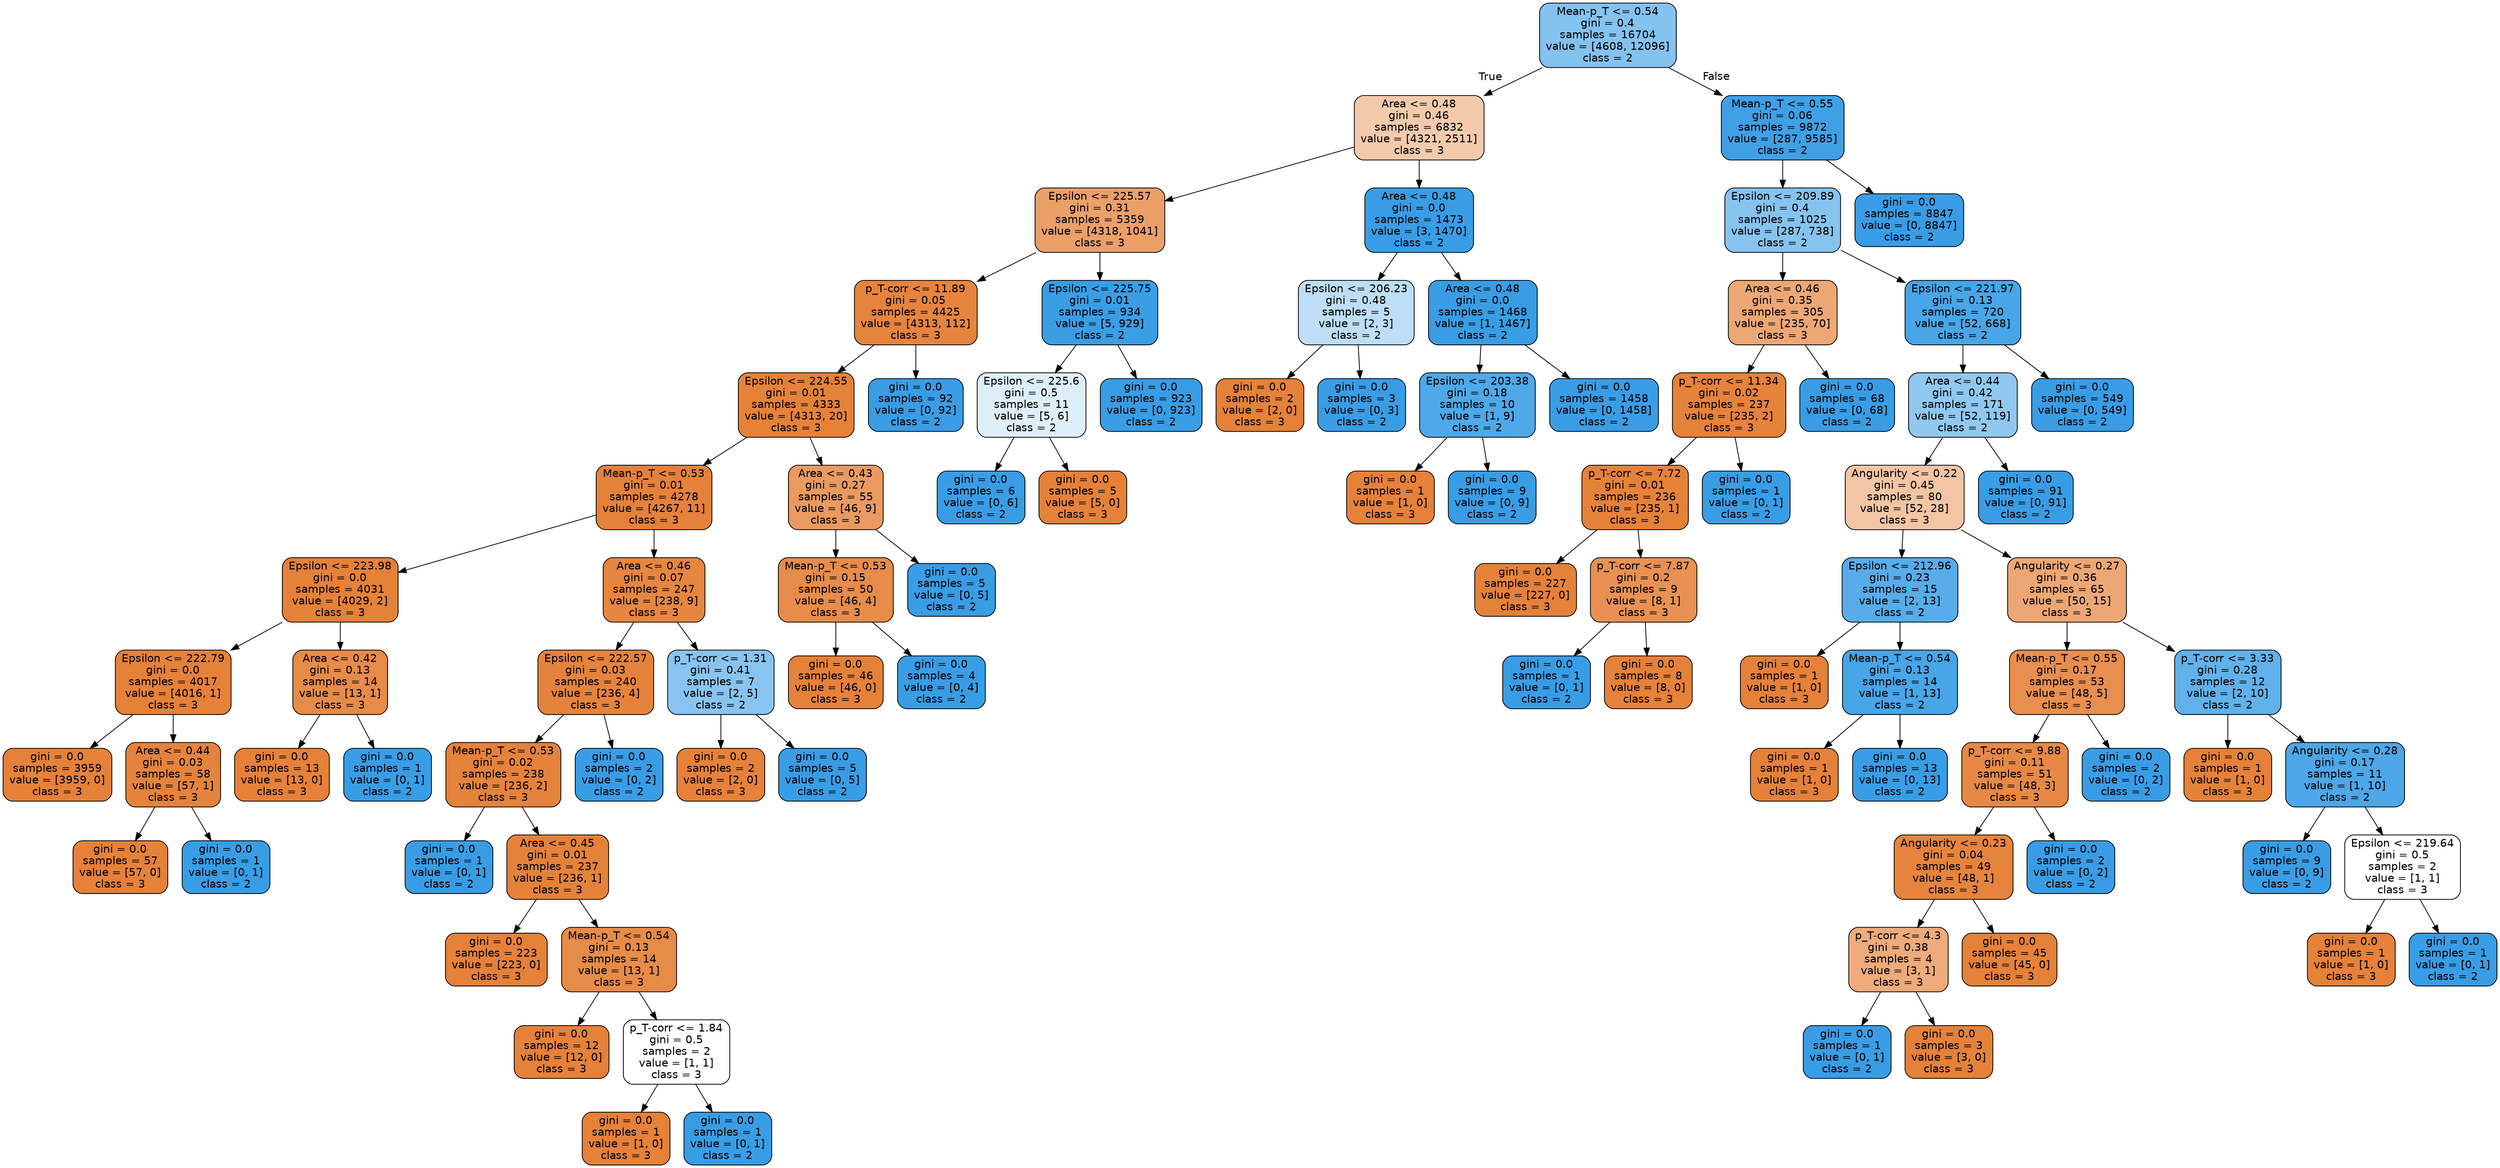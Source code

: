 digraph Tree {
node [shape=box, style="filled, rounded", color="black", fontname=helvetica] ;
edge [fontname=helvetica] ;
0 [label="Mean-p_T <= 0.54\ngini = 0.4\nsamples = 16704\nvalue = [4608, 12096]\nclass = 2", fillcolor="#84c2ef"] ;
1 [label="Area <= 0.48\ngini = 0.46\nsamples = 6832\nvalue = [4321, 2511]\nclass = 3", fillcolor="#f4caac"] ;
0 -> 1 [labeldistance=2.5, labelangle=45, headlabel="True"] ;
2 [label="Epsilon <= 225.57\ngini = 0.31\nsamples = 5359\nvalue = [4318, 1041]\nclass = 3", fillcolor="#eb9f69"] ;
1 -> 2 ;
3 [label="p_T-corr <= 11.89\ngini = 0.05\nsamples = 4425\nvalue = [4313, 112]\nclass = 3", fillcolor="#e6843e"] ;
2 -> 3 ;
4 [label="Epsilon <= 224.55\ngini = 0.01\nsamples = 4333\nvalue = [4313, 20]\nclass = 3", fillcolor="#e5823a"] ;
3 -> 4 ;
5 [label="Mean-p_T <= 0.53\ngini = 0.01\nsamples = 4278\nvalue = [4267, 11]\nclass = 3", fillcolor="#e5813a"] ;
4 -> 5 ;
6 [label="Epsilon <= 223.98\ngini = 0.0\nsamples = 4031\nvalue = [4029, 2]\nclass = 3", fillcolor="#e58139"] ;
5 -> 6 ;
7 [label="Epsilon <= 222.79\ngini = 0.0\nsamples = 4017\nvalue = [4016, 1]\nclass = 3", fillcolor="#e58139"] ;
6 -> 7 ;
8 [label="gini = 0.0\nsamples = 3959\nvalue = [3959, 0]\nclass = 3", fillcolor="#e58139"] ;
7 -> 8 ;
9 [label="Area <= 0.44\ngini = 0.03\nsamples = 58\nvalue = [57, 1]\nclass = 3", fillcolor="#e5833c"] ;
7 -> 9 ;
10 [label="gini = 0.0\nsamples = 57\nvalue = [57, 0]\nclass = 3", fillcolor="#e58139"] ;
9 -> 10 ;
11 [label="gini = 0.0\nsamples = 1\nvalue = [0, 1]\nclass = 2", fillcolor="#399de5"] ;
9 -> 11 ;
12 [label="Area <= 0.42\ngini = 0.13\nsamples = 14\nvalue = [13, 1]\nclass = 3", fillcolor="#e78b48"] ;
6 -> 12 ;
13 [label="gini = 0.0\nsamples = 13\nvalue = [13, 0]\nclass = 3", fillcolor="#e58139"] ;
12 -> 13 ;
14 [label="gini = 0.0\nsamples = 1\nvalue = [0, 1]\nclass = 2", fillcolor="#399de5"] ;
12 -> 14 ;
15 [label="Area <= 0.46\ngini = 0.07\nsamples = 247\nvalue = [238, 9]\nclass = 3", fillcolor="#e68640"] ;
5 -> 15 ;
16 [label="Epsilon <= 222.57\ngini = 0.03\nsamples = 240\nvalue = [236, 4]\nclass = 3", fillcolor="#e5833c"] ;
15 -> 16 ;
17 [label="Mean-p_T <= 0.53\ngini = 0.02\nsamples = 238\nvalue = [236, 2]\nclass = 3", fillcolor="#e5823b"] ;
16 -> 17 ;
18 [label="gini = 0.0\nsamples = 1\nvalue = [0, 1]\nclass = 2", fillcolor="#399de5"] ;
17 -> 18 ;
19 [label="Area <= 0.45\ngini = 0.01\nsamples = 237\nvalue = [236, 1]\nclass = 3", fillcolor="#e5823a"] ;
17 -> 19 ;
20 [label="gini = 0.0\nsamples = 223\nvalue = [223, 0]\nclass = 3", fillcolor="#e58139"] ;
19 -> 20 ;
21 [label="Mean-p_T <= 0.54\ngini = 0.13\nsamples = 14\nvalue = [13, 1]\nclass = 3", fillcolor="#e78b48"] ;
19 -> 21 ;
22 [label="gini = 0.0\nsamples = 12\nvalue = [12, 0]\nclass = 3", fillcolor="#e58139"] ;
21 -> 22 ;
23 [label="p_T-corr <= 1.84\ngini = 0.5\nsamples = 2\nvalue = [1, 1]\nclass = 3", fillcolor="#ffffff"] ;
21 -> 23 ;
24 [label="gini = 0.0\nsamples = 1\nvalue = [1, 0]\nclass = 3", fillcolor="#e58139"] ;
23 -> 24 ;
25 [label="gini = 0.0\nsamples = 1\nvalue = [0, 1]\nclass = 2", fillcolor="#399de5"] ;
23 -> 25 ;
26 [label="gini = 0.0\nsamples = 2\nvalue = [0, 2]\nclass = 2", fillcolor="#399de5"] ;
16 -> 26 ;
27 [label="p_T-corr <= 1.31\ngini = 0.41\nsamples = 7\nvalue = [2, 5]\nclass = 2", fillcolor="#88c4ef"] ;
15 -> 27 ;
28 [label="gini = 0.0\nsamples = 2\nvalue = [2, 0]\nclass = 3", fillcolor="#e58139"] ;
27 -> 28 ;
29 [label="gini = 0.0\nsamples = 5\nvalue = [0, 5]\nclass = 2", fillcolor="#399de5"] ;
27 -> 29 ;
30 [label="Area <= 0.43\ngini = 0.27\nsamples = 55\nvalue = [46, 9]\nclass = 3", fillcolor="#ea9a60"] ;
4 -> 30 ;
31 [label="Mean-p_T <= 0.53\ngini = 0.15\nsamples = 50\nvalue = [46, 4]\nclass = 3", fillcolor="#e78c4a"] ;
30 -> 31 ;
32 [label="gini = 0.0\nsamples = 46\nvalue = [46, 0]\nclass = 3", fillcolor="#e58139"] ;
31 -> 32 ;
33 [label="gini = 0.0\nsamples = 4\nvalue = [0, 4]\nclass = 2", fillcolor="#399de5"] ;
31 -> 33 ;
34 [label="gini = 0.0\nsamples = 5\nvalue = [0, 5]\nclass = 2", fillcolor="#399de5"] ;
30 -> 34 ;
35 [label="gini = 0.0\nsamples = 92\nvalue = [0, 92]\nclass = 2", fillcolor="#399de5"] ;
3 -> 35 ;
36 [label="Epsilon <= 225.75\ngini = 0.01\nsamples = 934\nvalue = [5, 929]\nclass = 2", fillcolor="#3a9ee5"] ;
2 -> 36 ;
37 [label="Epsilon <= 225.6\ngini = 0.5\nsamples = 11\nvalue = [5, 6]\nclass = 2", fillcolor="#deeffb"] ;
36 -> 37 ;
38 [label="gini = 0.0\nsamples = 6\nvalue = [0, 6]\nclass = 2", fillcolor="#399de5"] ;
37 -> 38 ;
39 [label="gini = 0.0\nsamples = 5\nvalue = [5, 0]\nclass = 3", fillcolor="#e58139"] ;
37 -> 39 ;
40 [label="gini = 0.0\nsamples = 923\nvalue = [0, 923]\nclass = 2", fillcolor="#399de5"] ;
36 -> 40 ;
41 [label="Area <= 0.48\ngini = 0.0\nsamples = 1473\nvalue = [3, 1470]\nclass = 2", fillcolor="#399de5"] ;
1 -> 41 ;
42 [label="Epsilon <= 206.23\ngini = 0.48\nsamples = 5\nvalue = [2, 3]\nclass = 2", fillcolor="#bddef6"] ;
41 -> 42 ;
43 [label="gini = 0.0\nsamples = 2\nvalue = [2, 0]\nclass = 3", fillcolor="#e58139"] ;
42 -> 43 ;
44 [label="gini = 0.0\nsamples = 3\nvalue = [0, 3]\nclass = 2", fillcolor="#399de5"] ;
42 -> 44 ;
45 [label="Area <= 0.48\ngini = 0.0\nsamples = 1468\nvalue = [1, 1467]\nclass = 2", fillcolor="#399de5"] ;
41 -> 45 ;
46 [label="Epsilon <= 203.38\ngini = 0.18\nsamples = 10\nvalue = [1, 9]\nclass = 2", fillcolor="#4fa8e8"] ;
45 -> 46 ;
47 [label="gini = 0.0\nsamples = 1\nvalue = [1, 0]\nclass = 3", fillcolor="#e58139"] ;
46 -> 47 ;
48 [label="gini = 0.0\nsamples = 9\nvalue = [0, 9]\nclass = 2", fillcolor="#399de5"] ;
46 -> 48 ;
49 [label="gini = 0.0\nsamples = 1458\nvalue = [0, 1458]\nclass = 2", fillcolor="#399de5"] ;
45 -> 49 ;
50 [label="Mean-p_T <= 0.55\ngini = 0.06\nsamples = 9872\nvalue = [287, 9585]\nclass = 2", fillcolor="#3fa0e6"] ;
0 -> 50 [labeldistance=2.5, labelangle=-45, headlabel="False"] ;
51 [label="Epsilon <= 209.89\ngini = 0.4\nsamples = 1025\nvalue = [287, 738]\nclass = 2", fillcolor="#86c3ef"] ;
50 -> 51 ;
52 [label="Area <= 0.46\ngini = 0.35\nsamples = 305\nvalue = [235, 70]\nclass = 3", fillcolor="#eda774"] ;
51 -> 52 ;
53 [label="p_T-corr <= 11.34\ngini = 0.02\nsamples = 237\nvalue = [235, 2]\nclass = 3", fillcolor="#e5823b"] ;
52 -> 53 ;
54 [label="p_T-corr <= 7.72\ngini = 0.01\nsamples = 236\nvalue = [235, 1]\nclass = 3", fillcolor="#e5823a"] ;
53 -> 54 ;
55 [label="gini = 0.0\nsamples = 227\nvalue = [227, 0]\nclass = 3", fillcolor="#e58139"] ;
54 -> 55 ;
56 [label="p_T-corr <= 7.87\ngini = 0.2\nsamples = 9\nvalue = [8, 1]\nclass = 3", fillcolor="#e89152"] ;
54 -> 56 ;
57 [label="gini = 0.0\nsamples = 1\nvalue = [0, 1]\nclass = 2", fillcolor="#399de5"] ;
56 -> 57 ;
58 [label="gini = 0.0\nsamples = 8\nvalue = [8, 0]\nclass = 3", fillcolor="#e58139"] ;
56 -> 58 ;
59 [label="gini = 0.0\nsamples = 1\nvalue = [0, 1]\nclass = 2", fillcolor="#399de5"] ;
53 -> 59 ;
60 [label="gini = 0.0\nsamples = 68\nvalue = [0, 68]\nclass = 2", fillcolor="#399de5"] ;
52 -> 60 ;
61 [label="Epsilon <= 221.97\ngini = 0.13\nsamples = 720\nvalue = [52, 668]\nclass = 2", fillcolor="#48a5e7"] ;
51 -> 61 ;
62 [label="Area <= 0.44\ngini = 0.42\nsamples = 171\nvalue = [52, 119]\nclass = 2", fillcolor="#90c8f0"] ;
61 -> 62 ;
63 [label="Angularity <= 0.22\ngini = 0.45\nsamples = 80\nvalue = [52, 28]\nclass = 3", fillcolor="#f3c5a4"] ;
62 -> 63 ;
64 [label="Epsilon <= 212.96\ngini = 0.23\nsamples = 15\nvalue = [2, 13]\nclass = 2", fillcolor="#57ace9"] ;
63 -> 64 ;
65 [label="gini = 0.0\nsamples = 1\nvalue = [1, 0]\nclass = 3", fillcolor="#e58139"] ;
64 -> 65 ;
66 [label="Mean-p_T <= 0.54\ngini = 0.13\nsamples = 14\nvalue = [1, 13]\nclass = 2", fillcolor="#48a5e7"] ;
64 -> 66 ;
67 [label="gini = 0.0\nsamples = 1\nvalue = [1, 0]\nclass = 3", fillcolor="#e58139"] ;
66 -> 67 ;
68 [label="gini = 0.0\nsamples = 13\nvalue = [0, 13]\nclass = 2", fillcolor="#399de5"] ;
66 -> 68 ;
69 [label="Angularity <= 0.27\ngini = 0.36\nsamples = 65\nvalue = [50, 15]\nclass = 3", fillcolor="#eda774"] ;
63 -> 69 ;
70 [label="Mean-p_T <= 0.55\ngini = 0.17\nsamples = 53\nvalue = [48, 5]\nclass = 3", fillcolor="#e88e4e"] ;
69 -> 70 ;
71 [label="p_T-corr <= 9.88\ngini = 0.11\nsamples = 51\nvalue = [48, 3]\nclass = 3", fillcolor="#e78945"] ;
70 -> 71 ;
72 [label="Angularity <= 0.23\ngini = 0.04\nsamples = 49\nvalue = [48, 1]\nclass = 3", fillcolor="#e6843d"] ;
71 -> 72 ;
73 [label="p_T-corr <= 4.3\ngini = 0.38\nsamples = 4\nvalue = [3, 1]\nclass = 3", fillcolor="#eeab7b"] ;
72 -> 73 ;
74 [label="gini = 0.0\nsamples = 1\nvalue = [0, 1]\nclass = 2", fillcolor="#399de5"] ;
73 -> 74 ;
75 [label="gini = 0.0\nsamples = 3\nvalue = [3, 0]\nclass = 3", fillcolor="#e58139"] ;
73 -> 75 ;
76 [label="gini = 0.0\nsamples = 45\nvalue = [45, 0]\nclass = 3", fillcolor="#e58139"] ;
72 -> 76 ;
77 [label="gini = 0.0\nsamples = 2\nvalue = [0, 2]\nclass = 2", fillcolor="#399de5"] ;
71 -> 77 ;
78 [label="gini = 0.0\nsamples = 2\nvalue = [0, 2]\nclass = 2", fillcolor="#399de5"] ;
70 -> 78 ;
79 [label="p_T-corr <= 3.33\ngini = 0.28\nsamples = 12\nvalue = [2, 10]\nclass = 2", fillcolor="#61b1ea"] ;
69 -> 79 ;
80 [label="gini = 0.0\nsamples = 1\nvalue = [1, 0]\nclass = 3", fillcolor="#e58139"] ;
79 -> 80 ;
81 [label="Angularity <= 0.28\ngini = 0.17\nsamples = 11\nvalue = [1, 10]\nclass = 2", fillcolor="#4da7e8"] ;
79 -> 81 ;
82 [label="gini = 0.0\nsamples = 9\nvalue = [0, 9]\nclass = 2", fillcolor="#399de5"] ;
81 -> 82 ;
83 [label="Epsilon <= 219.64\ngini = 0.5\nsamples = 2\nvalue = [1, 1]\nclass = 3", fillcolor="#ffffff"] ;
81 -> 83 ;
84 [label="gini = 0.0\nsamples = 1\nvalue = [1, 0]\nclass = 3", fillcolor="#e58139"] ;
83 -> 84 ;
85 [label="gini = 0.0\nsamples = 1\nvalue = [0, 1]\nclass = 2", fillcolor="#399de5"] ;
83 -> 85 ;
86 [label="gini = 0.0\nsamples = 91\nvalue = [0, 91]\nclass = 2", fillcolor="#399de5"] ;
62 -> 86 ;
87 [label="gini = 0.0\nsamples = 549\nvalue = [0, 549]\nclass = 2", fillcolor="#399de5"] ;
61 -> 87 ;
88 [label="gini = 0.0\nsamples = 8847\nvalue = [0, 8847]\nclass = 2", fillcolor="#399de5"] ;
50 -> 88 ;
}